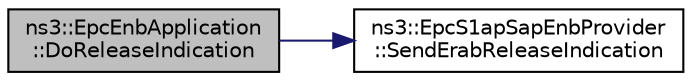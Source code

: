 digraph "ns3::EpcEnbApplication::DoReleaseIndication"
{
  edge [fontname="Helvetica",fontsize="10",labelfontname="Helvetica",labelfontsize="10"];
  node [fontname="Helvetica",fontsize="10",shape=record];
  rankdir="LR";
  Node1 [label="ns3::EpcEnbApplication\l::DoReleaseIndication",height=0.2,width=0.4,color="black", fillcolor="grey75", style="filled", fontcolor="black"];
  Node1 -> Node2 [color="midnightblue",fontsize="10",style="solid"];
  Node2 [label="ns3::EpcS1apSapEnbProvider\l::SendErabReleaseIndication",height=0.2,width=0.4,color="black", fillcolor="white", style="filled",URL="$d7/dc1/classns3_1_1EpcS1apSapEnbProvider.html#a84baa4fcb0d591810b3512f7e71580d4"];
}
